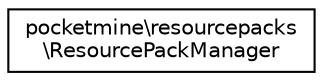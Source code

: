digraph "Graphical Class Hierarchy"
{
 // INTERACTIVE_SVG=YES
 // LATEX_PDF_SIZE
  edge [fontname="Helvetica",fontsize="10",labelfontname="Helvetica",labelfontsize="10"];
  node [fontname="Helvetica",fontsize="10",shape=record];
  rankdir="LR";
  Node0 [label="pocketmine\\resourcepacks\l\\ResourcePackManager",height=0.2,width=0.4,color="black", fillcolor="white", style="filled",URL="$d3/d62/classpocketmine_1_1resourcepacks_1_1_resource_pack_manager.html",tooltip=" "];
}

